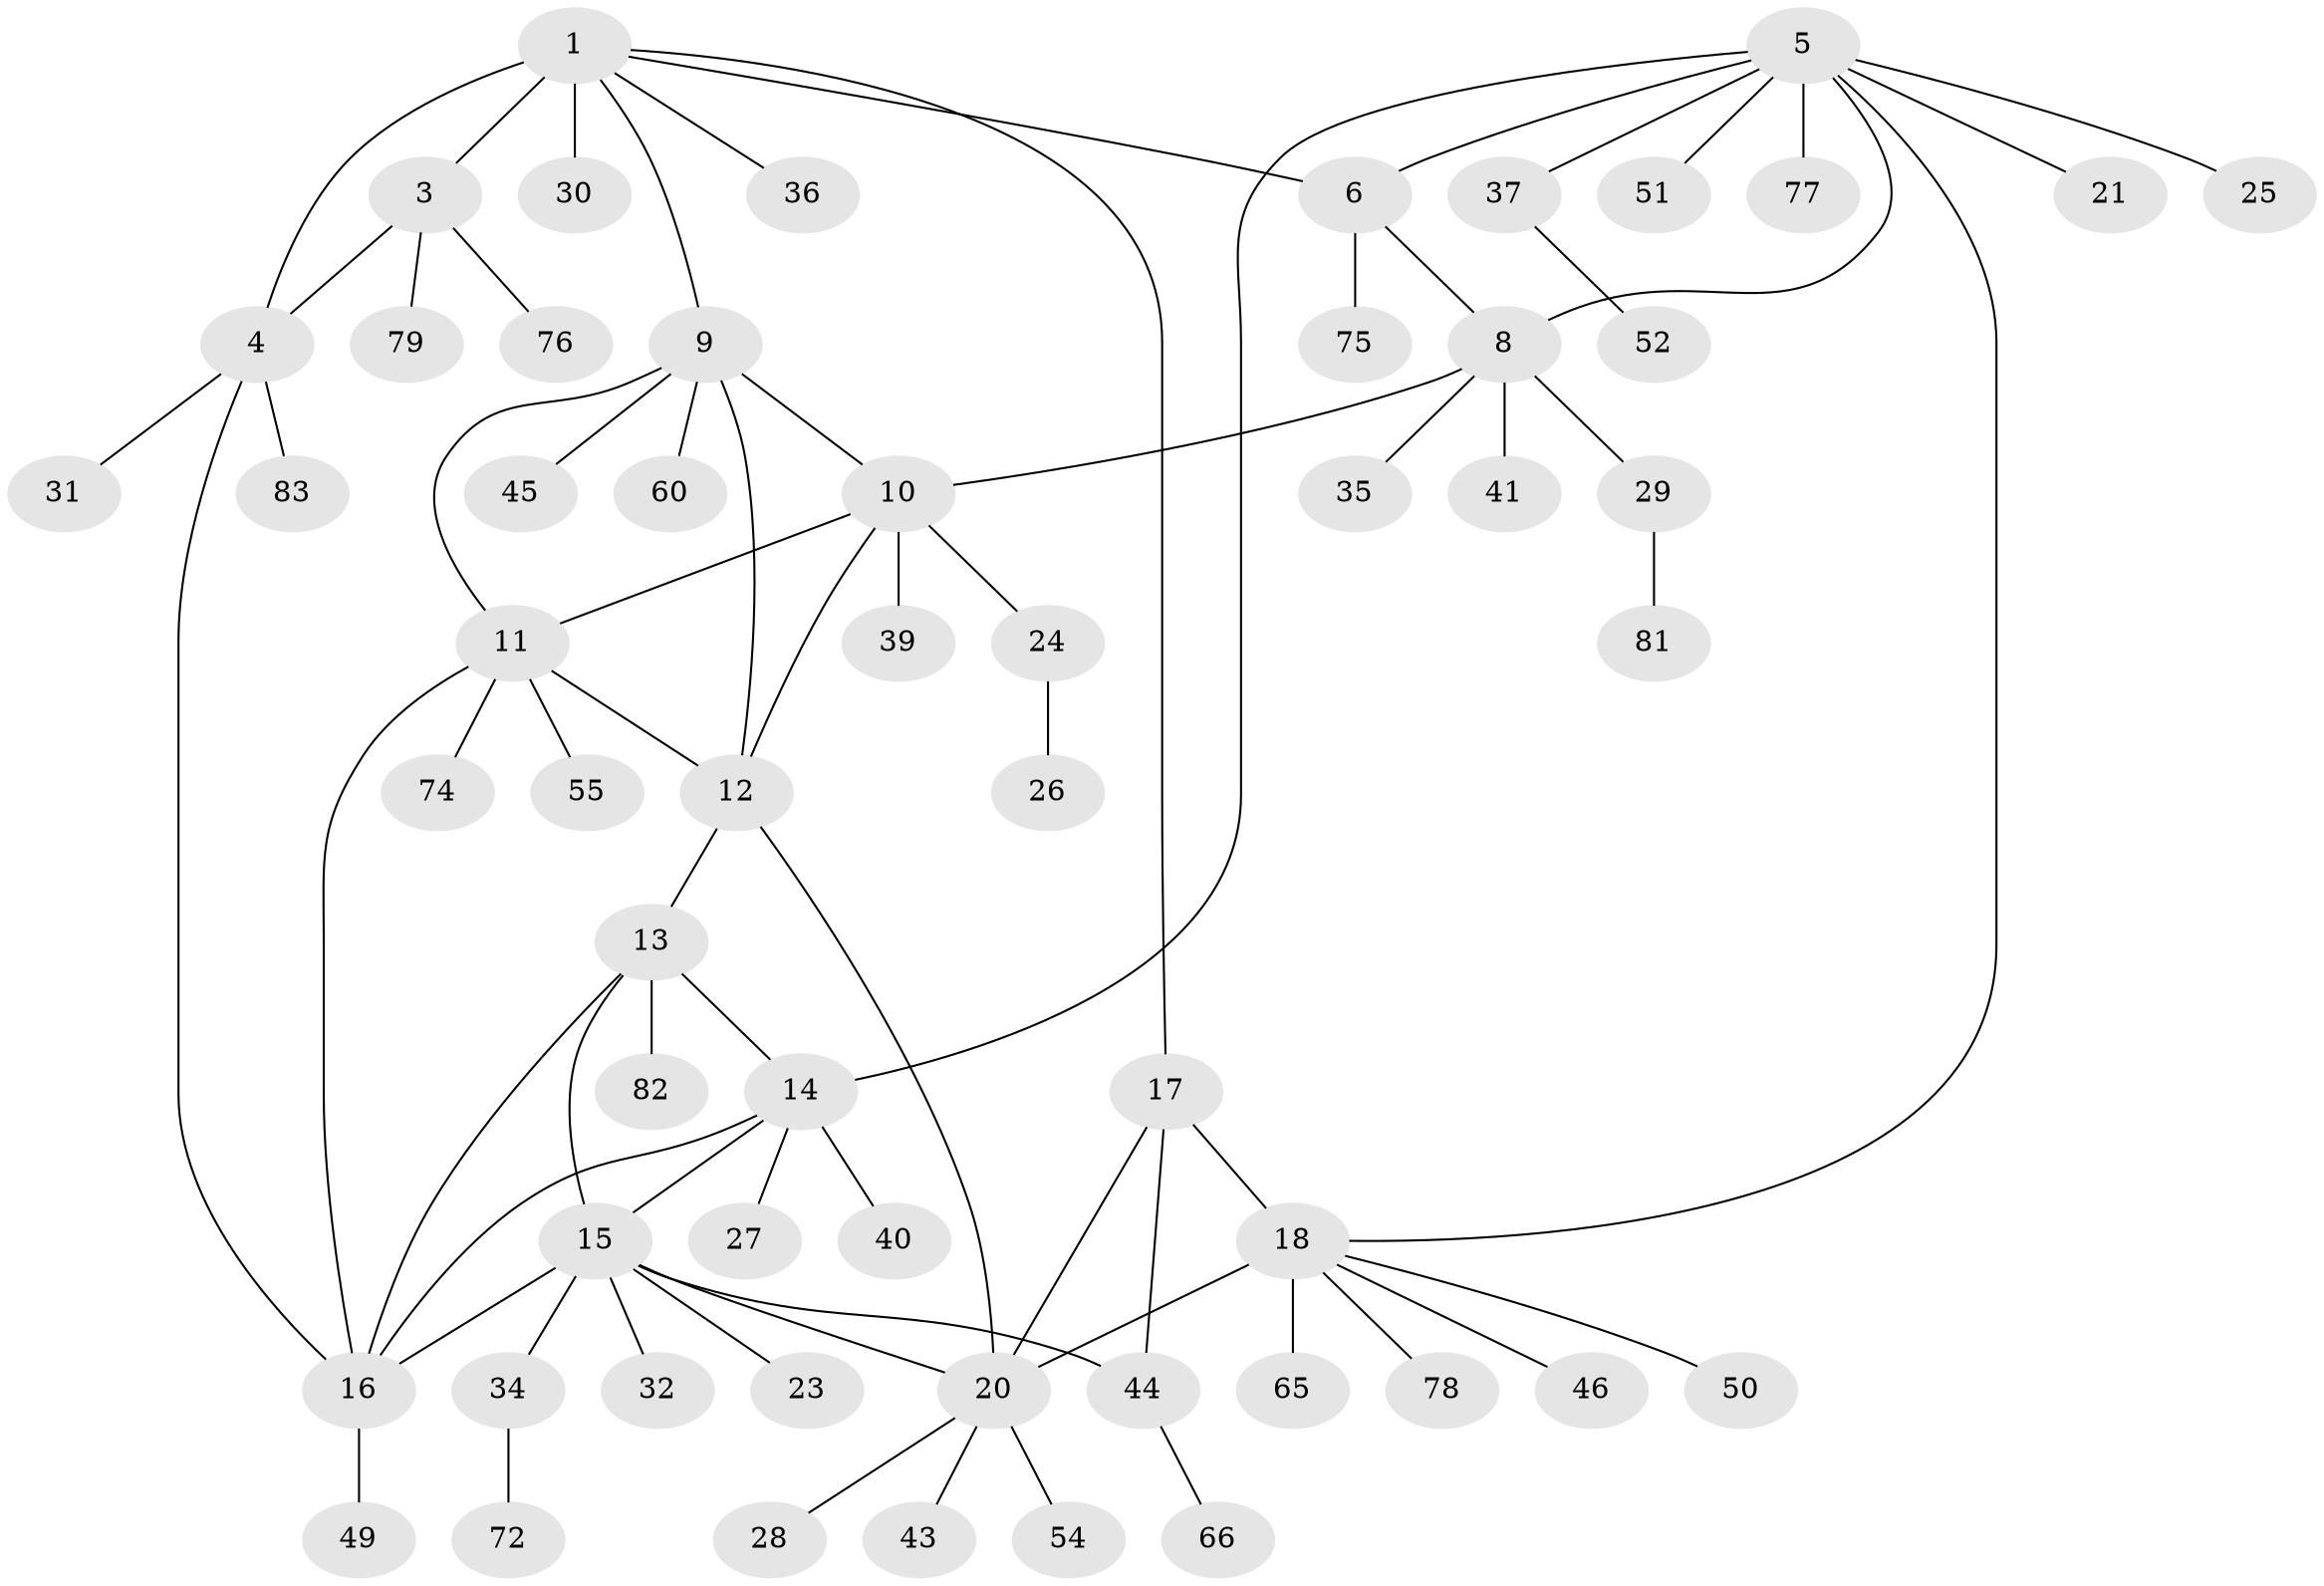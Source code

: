 // Generated by graph-tools (version 1.1) at 2025/52/02/27/25 19:52:22]
// undirected, 58 vertices, 74 edges
graph export_dot {
graph [start="1"]
  node [color=gray90,style=filled];
  1 [super="+2"];
  3 [super="+47"];
  4 [super="+62"];
  5 [super="+7"];
  6;
  8 [super="+42"];
  9 [super="+22"];
  10 [super="+64"];
  11 [super="+58"];
  12;
  13 [super="+68"];
  14 [super="+71"];
  15 [super="+63"];
  16 [super="+59"];
  17 [super="+61"];
  18 [super="+19"];
  20 [super="+53"];
  21 [super="+33"];
  23;
  24 [super="+69"];
  25;
  26;
  27;
  28 [super="+70"];
  29 [super="+56"];
  30;
  31;
  32 [super="+67"];
  34;
  35;
  36;
  37 [super="+38"];
  39 [super="+48"];
  40;
  41;
  43;
  44 [super="+80"];
  45;
  46 [super="+57"];
  49;
  50;
  51;
  52;
  54 [super="+73"];
  55;
  60;
  65;
  66;
  72;
  74;
  75;
  76;
  77;
  78;
  79;
  81;
  82;
  83;
  1 -- 3 [weight=2];
  1 -- 4 [weight=2];
  1 -- 6;
  1 -- 17;
  1 -- 36;
  1 -- 9;
  1 -- 30;
  3 -- 4;
  3 -- 76;
  3 -- 79;
  4 -- 16;
  4 -- 31;
  4 -- 83;
  5 -- 6 [weight=2];
  5 -- 8 [weight=2];
  5 -- 18;
  5 -- 21;
  5 -- 25;
  5 -- 37;
  5 -- 51;
  5 -- 77;
  5 -- 14;
  6 -- 8;
  6 -- 75;
  8 -- 10;
  8 -- 29;
  8 -- 35;
  8 -- 41;
  9 -- 10;
  9 -- 11;
  9 -- 12;
  9 -- 60;
  9 -- 45;
  10 -- 11;
  10 -- 12;
  10 -- 24;
  10 -- 39;
  11 -- 12;
  11 -- 55;
  11 -- 74;
  11 -- 16;
  12 -- 13;
  12 -- 20;
  13 -- 14;
  13 -- 15;
  13 -- 16;
  13 -- 82;
  14 -- 15;
  14 -- 16;
  14 -- 27;
  14 -- 40;
  15 -- 16;
  15 -- 20;
  15 -- 23;
  15 -- 32;
  15 -- 34;
  15 -- 44;
  16 -- 49;
  17 -- 18 [weight=2];
  17 -- 20;
  17 -- 44;
  18 -- 20 [weight=2];
  18 -- 65;
  18 -- 50;
  18 -- 78;
  18 -- 46;
  20 -- 28;
  20 -- 43;
  20 -- 54;
  24 -- 26;
  29 -- 81;
  34 -- 72;
  37 -- 52;
  44 -- 66;
}
